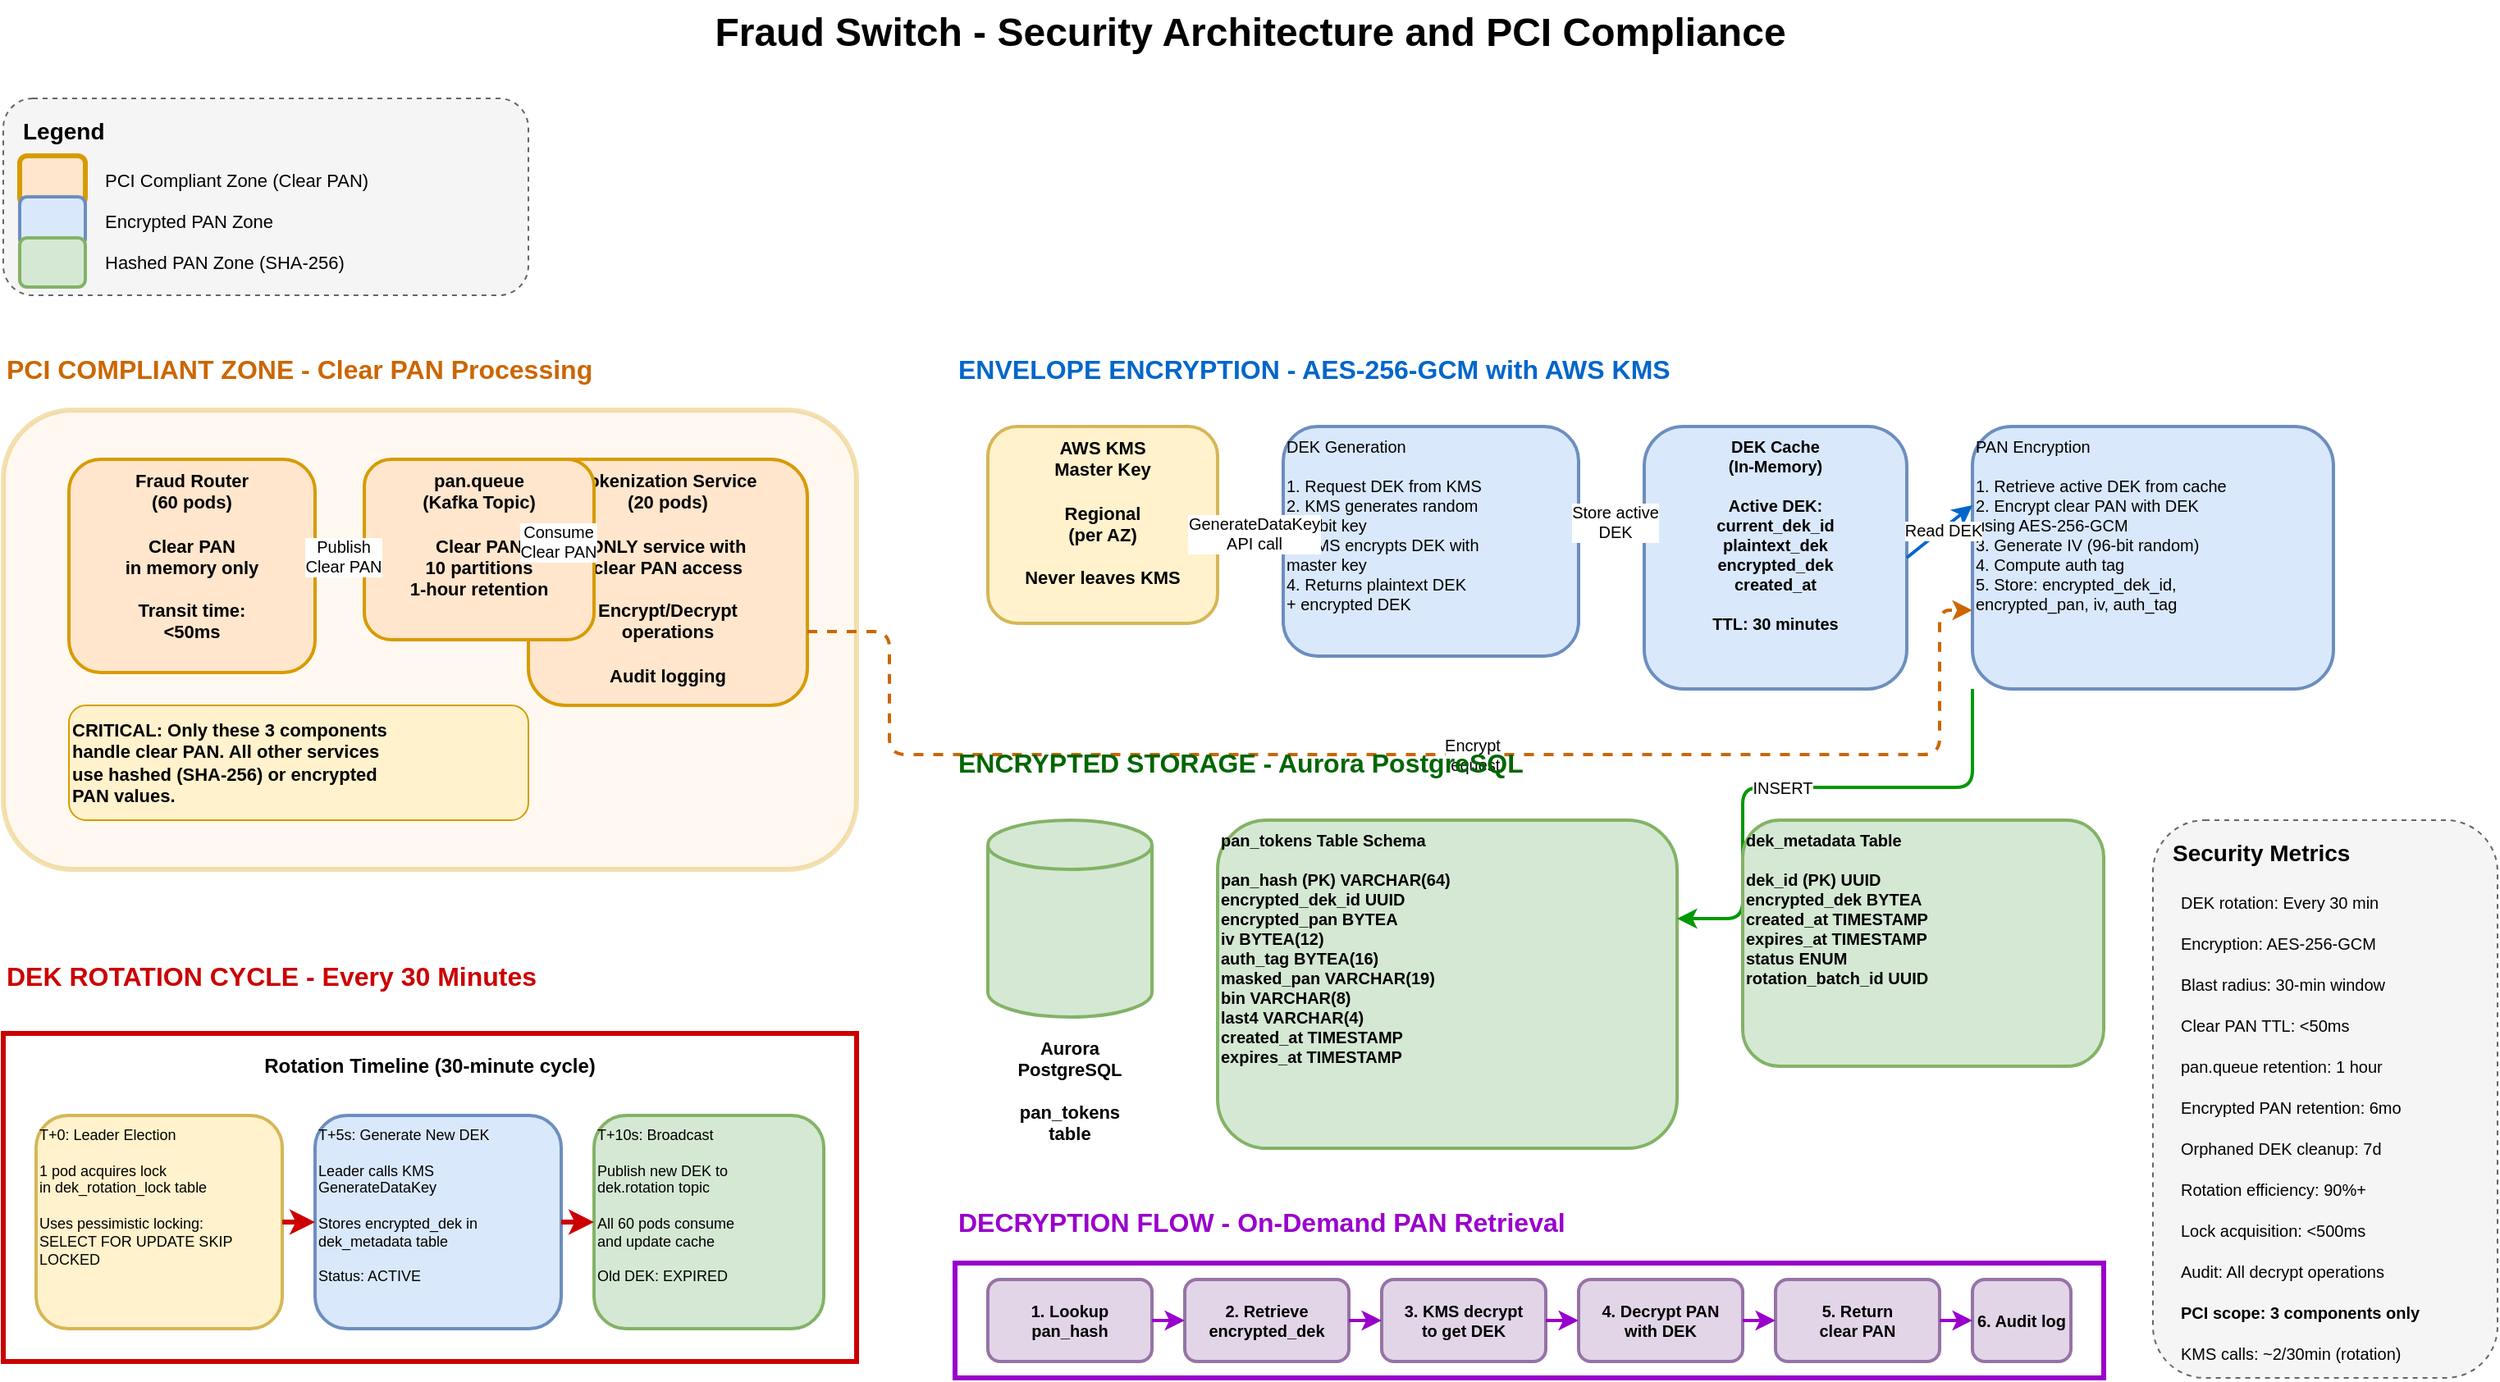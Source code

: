 <mxfile version="22.1.0" type="device">
  <diagram name="Security Architecture" id="security-architecture">
    <mxGraphModel dx="1600" dy="900" grid="1" gridSize="10" guides="1" tooltips="1" connect="1" arrows="1" fold="1" page="1" pageScale="1" pageWidth="1600" pageHeight="900" math="0" shadow="0">
      <root>
        <mxCell id="0" />
        <mxCell id="1" parent="0" />
        
        <mxCell id="title" value="Fraud Switch - Security Architecture and PCI Compliance" style="text;html=1;strokeColor=none;fillColor=none;align=center;verticalAlign=middle;whiteSpace=wrap;rounded=0;fontSize=24;fontStyle=1" vertex="1" parent="1">
          <mxGeometry x="400" y="20" width="800" height="40" as="geometry" />
        </mxCell>
        
        <mxCell id="legend-box" value="" style="rounded=1;whiteSpace=wrap;html=1;fillColor=#f5f5f5;strokeColor=#666666;dashed=1;" vertex="1" parent="1">
          <mxGeometry x="40" y="80" width="320" height="120" as="geometry" />
        </mxCell>
        <mxCell id="legend-title" value="Legend" style="text;html=1;strokeColor=none;fillColor=none;align=left;verticalAlign=middle;whiteSpace=wrap;rounded=0;fontSize=14;fontStyle=1" vertex="1" parent="1">
          <mxGeometry x="50" y="90" width="100" height="20" as="geometry" />
        </mxCell>
        <mxCell id="legend-pci" value="PCI Compliant Zone (Clear PAN)" style="text;html=1;strokeColor=none;fillColor=none;align=left;verticalAlign=middle;whiteSpace=wrap;rounded=0;fontSize=11;" vertex="1" parent="1">
          <mxGeometry x="100" y="120" width="220" height="20" as="geometry" />
        </mxCell>
        <mxCell id="legend-encrypted" value="Encrypted PAN Zone" style="text;html=1;strokeColor=none;fillColor=none;align=left;verticalAlign=middle;whiteSpace=wrap;rounded=0;fontSize=11;" vertex="1" parent="1">
          <mxGeometry x="100" y="145" width="180" height="20" as="geometry" />
        </mxCell>
        <mxCell id="legend-hashed" value="Hashed PAN Zone (SHA-256)" style="text;html=1;strokeColor=none;fillColor=none;align=left;verticalAlign=middle;whiteSpace=wrap;rounded=0;fontSize=11;" vertex="1" parent="1">
          <mxGeometry x="100" y="170" width="200" height="20" as="geometry" />
        </mxCell>
        <mxCell id="legend-pci-box" value="" style="rounded=1;whiteSpace=wrap;html=1;fillColor=#ffe6cc;strokeColor=#d79b00;strokeWidth=3;" vertex="1" parent="1">
          <mxGeometry x="50" y="115" width="40" height="30" as="geometry" />
        </mxCell>
        <mxCell id="legend-encrypted-box" value="" style="rounded=1;whiteSpace=wrap;html=1;fillColor=#dae8fc;strokeColor=#6c8ebf;strokeWidth=2;" vertex="1" parent="1">
          <mxGeometry x="50" y="140" width="40" height="30" as="geometry" />
        </mxCell>
        <mxCell id="legend-hashed-box" value="" style="rounded=1;whiteSpace=wrap;html=1;fillColor=#d5e8d4;strokeColor=#82b366;strokeWidth=2;" vertex="1" parent="1">
          <mxGeometry x="50" y="165" width="40" height="30" as="geometry" />
        </mxCell>

        <mxCell id="pci-boundary-label" value="PCI COMPLIANT ZONE - Clear PAN Processing" style="text;html=1;strokeColor=none;fillColor=none;align=left;verticalAlign=middle;whiteSpace=wrap;rounded=0;fontSize=16;fontStyle=1;fontColor=#CC6600;" vertex="1" parent="1">
          <mxGeometry x="40" y="230" width="500" height="30" as="geometry" />
        </mxCell>
        
        <mxCell id="pci-zone" value="" style="rounded=1;whiteSpace=wrap;html=1;fillColor=#ffe6cc;strokeColor=#d79b00;strokeWidth=3;opacity=30;" vertex="1" parent="1">
          <mxGeometry x="40" y="270" width="520" height="280" as="geometry" />
        </mxCell>
        
        <mxCell id="fraud-router-pci" value="Fraud Router&#xa;(60 pods)&#xa;&#xa;Clear PAN&#xa;in memory only&#xa;&#xa;Transit time:&#xa;&lt;50ms" style="rounded=1;whiteSpace=wrap;html=1;fillColor=#ffe6cc;strokeColor=#d79b00;verticalAlign=top;fontSize=11;fontStyle=1;strokeWidth=2;" vertex="1" parent="1">
          <mxGeometry x="80" y="300" width="150" height="130" as="geometry" />
        </mxCell>
        
        <mxCell id="tokenization-service" value="Tokenization Service&#xa;(20 pods)&#xa;&#xa;ONLY service with&#xa;clear PAN access&#xa;&#xa;Encrypt/Decrypt&#xa;operations&#xa;&#xa;Audit logging" style="rounded=1;whiteSpace=wrap;html=1;fillColor=#ffe6cc;strokeColor=#d79b00;verticalAlign=top;fontSize=11;fontStyle=1;strokeWidth=2;" vertex="1" parent="1">
          <mxGeometry x="360" y="300" width="170" height="150" as="geometry" />
        </mxCell>
        
        <mxCell id="pan-queue" value="pan.queue&#xa;(Kafka Topic)&#xa;&#xa;Clear PAN&#xa;10 partitions&#xa;1-hour retention" style="rounded=1;whiteSpace=wrap;html=1;fillColor=#ffe6cc;strokeColor=#d79b00;verticalAlign=top;fontSize=11;fontStyle=1;strokeWidth=2;" vertex="1" parent="1">
          <mxGeometry x="260" y="300" width="140" height="110" as="geometry" />
        </mxCell>
        
        <mxCell id="router-to-pan-queue" value="Publish&#xa;Clear PAN" style="endArrow=classic;html=1;exitX=1;exitY=0.5;exitDx=0;exitDy=0;entryX=0;entryY=0.5;entryDx=0;entryDy=0;strokeWidth=3;strokeColor=#CC6600;fontSize=10;" edge="1" parent="1" source="fraud-router-pci" target="pan-queue">
          <mxGeometry x="0.1" width="50" height="50" relative="1" as="geometry">
            <mxPoint x="300" y="400" as="sourcePoint" />
            <mxPoint x="350" y="350" as="targetPoint" />
            <mxPoint as="offset" />
          </mxGeometry>
        </mxCell>
        
        <mxCell id="pan-queue-to-tokenization" value="Consume&#xa;Clear PAN" style="endArrow=classic;html=1;exitX=1;exitY=0.5;exitDx=0;exitDy=0;entryX=0;entryY=0.3;entryDx=0;entryDy=0;strokeWidth=3;strokeColor=#CC6600;fontSize=10;" edge="1" parent="1" source="pan-queue" target="tokenization-service">
          <mxGeometry x="0.1" width="50" height="50" relative="1" as="geometry">
            <mxPoint x="400" y="400" as="sourcePoint" />
            <mxPoint x="450" y="350" as="targetPoint" />
            <mxPoint as="offset" />
          </mxGeometry>
        </mxCell>
        
        <mxCell id="pci-note" value="CRITICAL: Only these 3 components&#xa;handle clear PAN. All other services&#xa;use hashed (SHA-256) or encrypted&#xa;PAN values." style="text;html=1;strokeColor=#d79b00;fillColor=#fff2cc;align=left;verticalAlign=middle;whiteSpace=wrap;rounded=1;fontSize=11;fontStyle=1" vertex="1" parent="1">
          <mxGeometry x="80" y="450" width="280" height="70" as="geometry" />
        </mxCell>

        <mxCell id="encryption-label" value="ENVELOPE ENCRYPTION - AES-256-GCM with AWS KMS" style="text;html=1;strokeColor=none;fillColor=none;align=left;verticalAlign=middle;whiteSpace=wrap;rounded=0;fontSize=16;fontStyle=1;fontColor=#0066CC;" vertex="1" parent="1">
          <mxGeometry x="620" y="230" width="600" height="30" as="geometry" />
        </mxCell>
        
        <mxCell id="kms-master-key" value="AWS KMS&#xa;Master Key&#xa;&#xa;Regional&#xa;(per AZ)&#xa;&#xa;Never leaves KMS" style="rounded=1;whiteSpace=wrap;html=1;fillColor=#fff2cc;strokeColor=#d6b656;verticalAlign=top;fontSize=11;fontStyle=1;strokeWidth=2;" vertex="1" parent="1">
          <mxGeometry x="640" y="280" width="140" height="120" as="geometry" />
        </mxCell>
        
        <mxCell id="dek-generation" value="DEK Generation&#xa;&#xa;1. Request DEK from KMS&#xa;2. KMS generates random&#xa;   256-bit key&#xa;3. KMS encrypts DEK with&#xa;   master key&#xa;4. Returns plaintext DEK&#xa;   + encrypted DEK" style="rounded=1;whiteSpace=wrap;html=1;fillColor=#dae8fc;strokeColor=#6c8ebf;verticalAlign=top;fontSize=10;align=left;strokeWidth=2;" vertex="1" parent="1">
          <mxGeometry x="820" y="280" width="180" height="140" as="geometry" />
        </mxCell>
        
        <mxCell id="kms-to-dek" value="GenerateDataKey&#xa;API call" style="endArrow=classic;html=1;exitX=1;exitY=0.5;exitDx=0;exitDy=0;entryX=0;entryY=0.5;entryDx=0;entryDy=0;strokeWidth=2;strokeColor=#0066CC;fontSize=10;" edge="1" parent="1" source="kms-master-key" target="dek-generation">
          <mxGeometry x="0.1" width="50" height="50" relative="1" as="geometry">
            <mxPoint x="800" y="400" as="sourcePoint" />
            <mxPoint x="850" y="350" as="targetPoint" />
            <mxPoint as="offset" />
          </mxGeometry>
        </mxCell>
        
        <mxCell id="dek-cache" value="DEK Cache&#xa;(In-Memory)&#xa;&#xa;Active DEK:&#xa;current_dek_id&#xa;plaintext_dek&#xa;encrypted_dek&#xa;created_at&#xa;&#xa;TTL: 30 minutes" style="rounded=1;whiteSpace=wrap;html=1;fillColor=#dae8fc;strokeColor=#6c8ebf;verticalAlign=top;fontSize=10;fontStyle=1;strokeWidth=2;" vertex="1" parent="1">
          <mxGeometry x="1040" y="280" width="160" height="160" as="geometry" />
        </mxCell>
        
        <mxCell id="dek-gen-to-cache" value="Store active&#xa;DEK" style="endArrow=classic;html=1;exitX=1;exitY=0.5;exitDx=0;exitDy=0;entryX=0;entryY=0.3;entryDx=0;entryDy=0;strokeWidth=2;strokeColor=#0066CC;fontSize=10;" edge="1" parent="1" source="dek-generation" target="dek-cache">
          <mxGeometry x="0.1" width="50" height="50" relative="1" as="geometry">
            <mxPoint x="1000" y="400" as="sourcePoint" />
            <mxPoint x="1050" y="350" as="targetPoint" />
            <mxPoint as="offset" />
          </mxGeometry>
        </mxCell>
        
        <mxCell id="encryption-operation" value="PAN Encryption&#xa;&#xa;1. Retrieve active DEK from cache&#xa;2. Encrypt clear PAN with DEK&#xa;   using AES-256-GCM&#xa;3. Generate IV (96-bit random)&#xa;4. Compute auth tag&#xa;5. Store: encrypted_dek_id,&#xa;   encrypted_pan, iv, auth_tag" style="rounded=1;whiteSpace=wrap;html=1;fillColor=#dae8fc;strokeColor=#6c8ebf;verticalAlign=top;fontSize=10;align=left;strokeWidth=2;" vertex="1" parent="1">
          <mxGeometry x="1240" y="280" width="220" height="160" as="geometry" />
        </mxCell>
        
        <mxCell id="cache-to-encryption" value="Read DEK" style="endArrow=classic;html=1;exitX=1;exitY=0.5;exitDx=0;exitDy=0;entryX=0;entryY=0.3;entryDx=0;entryDy=0;strokeWidth=2;strokeColor=#0066CC;fontSize=10;" edge="1" parent="1" source="dek-cache" target="encryption-operation">
          <mxGeometry x="0.1" width="50" height="50" relative="1" as="geometry">
            <mxPoint x="1200" y="400" as="sourcePoint" />
            <mxPoint x="1250" y="350" as="targetPoint" />
            <mxPoint as="offset" />
          </mxGeometry>
        </mxCell>
        
        <mxCell id="tokenization-to-encryption" value="Encrypt&#xa;request" style="endArrow=classic;html=1;exitX=1;exitY=0.7;exitDx=0;exitDy=0;entryX=0;entryY=0.7;entryDx=0;entryDy=0;strokeWidth=2;strokeColor=#CC6600;fontSize=10;dashed=1;edgeStyle=orthogonalEdgeStyle;" edge="1" parent="1" source="tokenization-service" target="encryption-operation">
          <mxGeometry x="0.1" width="50" height="50" relative="1" as="geometry">
            <mxPoint x="600" y="450" as="sourcePoint" />
            <mxPoint x="650" y="400" as="targetPoint" />
            <mxPoint as="offset" />
            <Array as="points">
              <mxPoint x="580" y="405" />
              <mxPoint x="580" y="480" />
              <mxPoint x="1220" y="480" />
              <mxPoint x="1220" y="392" />
            </Array>
          </mxGeometry>
        </mxCell>

        <mxCell id="storage-label" value="ENCRYPTED STORAGE - Aurora PostgreSQL" style="text;html=1;strokeColor=none;fillColor=none;align=left;verticalAlign=middle;whiteSpace=wrap;rounded=0;fontSize=16;fontStyle=1;fontColor=#006600;" vertex="1" parent="1">
          <mxGeometry x="620" y="470" width="500" height="30" as="geometry" />
        </mxCell>
        
        <mxCell id="aurora-db" value="" style="shape=cylinder3;whiteSpace=wrap;html=1;boundedLbl=1;backgroundOutline=1;size=15;fillColor=#d5e8d4;strokeColor=#82b366;strokeWidth=2;" vertex="1" parent="1">
          <mxGeometry x="640" y="520" width="100" height="120" as="geometry" />
        </mxCell>
        <mxCell id="aurora-label" value="Aurora&#xa;PostgreSQL&#xa;&#xa;pan_tokens&#xa;table" style="text;html=1;strokeColor=none;fillColor=none;align=center;verticalAlign=middle;whiteSpace=wrap;rounded=0;fontSize=11;fontStyle=1" vertex="1" parent="1">
          <mxGeometry x="640" y="645" width="100" height="80" as="geometry" />
        </mxCell>
        
        <mxCell id="pan-tokens-table" value="pan_tokens Table Schema&#xa;&#xa;pan_hash (PK)         VARCHAR(64)&#xa;encrypted_dek_id      UUID&#xa;encrypted_pan         BYTEA&#xa;iv                    BYTEA(12)&#xa;auth_tag              BYTEA(16)&#xa;masked_pan            VARCHAR(19)&#xa;bin                   VARCHAR(8)&#xa;last4                 VARCHAR(4)&#xa;created_at            TIMESTAMP&#xa;expires_at            TIMESTAMP" style="rounded=1;whiteSpace=wrap;html=1;fillColor=#d5e8d4;strokeColor=#82b366;verticalAlign=top;fontSize=10;align=left;fontStyle=1;strokeWidth=2;" vertex="1" parent="1">
          <mxGeometry x="780" y="520" width="280" height="200" as="geometry" />
        </mxCell>
        
        <mxCell id="encryption-to-aurora" value="INSERT" style="endArrow=classic;html=1;exitX=0;exitY=1;exitDx=0;exitDy=0;entryX=1;entryY=0.3;entryDx=0;entryDy=0;strokeWidth=2;strokeColor=#009900;fontSize=10;edgeStyle=orthogonalEdgeStyle;" edge="1" parent="1" source="encryption-operation" target="pan-tokens-table">
          <mxGeometry x="0.1" width="50" height="50" relative="1" as="geometry">
            <mxPoint x="1100" y="600" as="sourcePoint" />
            <mxPoint x="1150" y="550" as="targetPoint" />
            <mxPoint as="offset" />
            <Array as="points">
              <mxPoint x="1240" y="500" />
              <mxPoint x="1100" y="500" />
              <mxPoint x="1100" y="580" />
            </Array>
          </mxGeometry>
        </mxCell>
        
        <mxCell id="dek-metadata-table" value="dek_metadata Table&#xa;&#xa;dek_id (PK)          UUID&#xa;encrypted_dek        BYTEA&#xa;created_at           TIMESTAMP&#xa;expires_at           TIMESTAMP&#xa;status               ENUM&#xa;rotation_batch_id    UUID" style="rounded=1;whiteSpace=wrap;html=1;fillColor=#d5e8d4;strokeColor=#82b366;verticalAlign=top;fontSize=10;align=left;fontStyle=1;strokeWidth=2;" vertex="1" parent="1">
          <mxGeometry x="1100" y="520" width="220" height="150" as="geometry" />
        </mxCell>

        <mxCell id="rotation-label" value="DEK ROTATION CYCLE - Every 30 Minutes" style="text;html=1;strokeColor=none;fillColor=none;align=left;verticalAlign=middle;whiteSpace=wrap;rounded=0;fontSize=16;fontStyle=1;fontColor=#CC0000;" vertex="1" parent="1">
          <mxGeometry x="40" y="600" width="500" height="30" as="geometry" />
        </mxCell>
        
        <mxCell id="rotation-timeline" value="" style="rounded=0;whiteSpace=wrap;html=1;fillColor=none;strokeColor=#CC0000;strokeWidth=3;" vertex="1" parent="1">
          <mxGeometry x="40" y="650" width="520" height="200" as="geometry" />
        </mxCell>
        
        <mxCell id="rotation-timeline-label" value="Rotation Timeline (30-minute cycle)" style="text;html=1;strokeColor=none;fillColor=none;align=center;verticalAlign=middle;whiteSpace=wrap;rounded=0;fontSize=12;fontStyle=1" vertex="1" parent="1">
          <mxGeometry x="180" y="660" width="240" height="20" as="geometry" />
        </mxCell>
        
        <mxCell id="rotation-step1" value="T+0: Leader Election&#xa;&#xa;1 pod acquires lock&#xa;in dek_rotation_lock table&#xa;&#xa;Uses pessimistic locking:&#xa;SELECT FOR UPDATE SKIP LOCKED" style="rounded=1;whiteSpace=wrap;html=1;fillColor=#fff2cc;strokeColor=#d6b656;verticalAlign=top;fontSize=9;align=left;strokeWidth=2;" vertex="1" parent="1">
          <mxGeometry x="60" y="700" width="150" height="130" as="geometry" />
        </mxCell>
        
        <mxCell id="rotation-step2" value="T+5s: Generate New DEK&#xa;&#xa;Leader calls KMS&#xa;GenerateDataKey&#xa;&#xa;Stores encrypted_dek in&#xa;dek_metadata table&#xa;&#xa;Status: ACTIVE" style="rounded=1;whiteSpace=wrap;html=1;fillColor=#dae8fc;strokeColor=#6c8ebf;verticalAlign=top;fontSize=9;align=left;strokeWidth=2;" vertex="1" parent="1">
          <mxGeometry x="230" y="700" width="150" height="130" as="geometry" />
        </mxCell>
        
        <mxCell id="rotation-step3" value="T+10s: Broadcast&#xa;&#xa;Publish new DEK to&#xa;dek.rotation topic&#xa;&#xa;All 60 pods consume&#xa;and update cache&#xa;&#xa;Old DEK: EXPIRED" style="rounded=1;whiteSpace=wrap;html=1;fillColor=#d5e8d4;strokeColor=#82b366;verticalAlign=top;fontSize=9;align=left;strokeWidth=2;" vertex="1" parent="1">
          <mxGeometry x="400" y="700" width="140" height="130" as="geometry" />
        </mxCell>
        
        <mxCell id="rotation-arrow1" value="" style="endArrow=classic;html=1;exitX=1;exitY=0.5;exitDx=0;exitDy=0;entryX=0;entryY=0.5;entryDx=0;entryDy=0;strokeWidth=3;strokeColor=#CC0000;" edge="1" parent="1" source="rotation-step1" target="rotation-step2">
          <mxGeometry width="50" height="50" relative="1" as="geometry">
            <mxPoint x="300" y="780" as="sourcePoint" />
            <mxPoint x="350" y="730" as="targetPoint" />
          </mxGeometry>
        </mxCell>
        
        <mxCell id="rotation-arrow2" value="" style="endArrow=classic;html=1;exitX=1;exitY=0.5;exitDx=0;exitDy=0;entryX=0;entryY=0.5;entryDx=0;entryDy=0;strokeWidth=3;strokeColor=#CC0000;" edge="1" parent="1" source="rotation-step2" target="rotation-step3">
          <mxGeometry width="50" height="50" relative="1" as="geometry">
            <mxPoint x="400" y="780" as="sourcePoint" />
            <mxPoint x="450" y="730" as="targetPoint" />
          </mxGeometry>
        </mxCell>

        <mxCell id="decryption-label" value="DECRYPTION FLOW - On-Demand PAN Retrieval" style="text;html=1;strokeColor=none;fillColor=none;align=left;verticalAlign=middle;whiteSpace=wrap;rounded=0;fontSize=16;fontStyle=1;fontColor=#9900CC;" vertex="1" parent="1">
          <mxGeometry x="620" y="750" width="500" height="30" as="geometry" />
        </mxCell>
        
        <mxCell id="decryption-flow" value="" style="rounded=0;whiteSpace=wrap;html=1;fillColor=none;strokeColor=#9900CC;strokeWidth=3;" vertex="1" parent="1">
          <mxGeometry x="620" y="790" width="700" height="70" as="geometry" />
        </mxCell>
        
        <mxCell id="decrypt-step1" value="1. Lookup&#xa;pan_hash" style="rounded=1;whiteSpace=wrap;html=1;fillColor=#e1d5e7;strokeColor=#9673a6;verticalAlign=middle;fontSize=10;fontStyle=1;strokeWidth=2;" vertex="1" parent="1">
          <mxGeometry x="640" y="800" width="100" height="50" as="geometry" />
        </mxCell>
        
        <mxCell id="decrypt-step2" value="2. Retrieve&#xa;encrypted_dek" style="rounded=1;whiteSpace=wrap;html=1;fillColor=#e1d5e7;strokeColor=#9673a6;verticalAlign=middle;fontSize=10;fontStyle=1;strokeWidth=2;" vertex="1" parent="1">
          <mxGeometry x="760" y="800" width="100" height="50" as="geometry" />
        </mxCell>
        
        <mxCell id="decrypt-step3" value="3. KMS decrypt&#xa;to get DEK" style="rounded=1;whiteSpace=wrap;html=1;fillColor=#e1d5e7;strokeColor=#9673a6;verticalAlign=middle;fontSize=10;fontStyle=1;strokeWidth=2;" vertex="1" parent="1">
          <mxGeometry x="880" y="800" width="100" height="50" as="geometry" />
        </mxCell>
        
        <mxCell id="decrypt-step4" value="4. Decrypt PAN&#xa;with DEK" style="rounded=1;whiteSpace=wrap;html=1;fillColor=#e1d5e7;strokeColor=#9673a6;verticalAlign=middle;fontSize=10;fontStyle=1;strokeWidth=2;" vertex="1" parent="1">
          <mxGeometry x="1000" y="800" width="100" height="50" as="geometry" />
        </mxCell>
        
        <mxCell id="decrypt-step5" value="5. Return&#xa;clear PAN" style="rounded=1;whiteSpace=wrap;html=1;fillColor=#e1d5e7;strokeColor=#9673a6;verticalAlign=middle;fontSize=10;fontStyle=1;strokeWidth=2;" vertex="1" parent="1">
          <mxGeometry x="1120" y="800" width="100" height="50" as="geometry" />
        </mxCell>
        
        <mxCell id="decrypt-step6" value="6. Audit log" style="rounded=1;whiteSpace=wrap;html=1;fillColor=#e1d5e7;strokeColor=#9673a6;verticalAlign=middle;fontSize=10;fontStyle=1;strokeWidth=2;" vertex="1" parent="1">
          <mxGeometry x="1240" y="800" width="60" height="50" as="geometry" />
        </mxCell>
        
        <mxCell id="decrypt-arrow1" value="" style="endArrow=classic;html=1;exitX=1;exitY=0.5;exitDx=0;exitDy=0;entryX=0;entryY=0.5;entryDx=0;entryDy=0;strokeWidth=2;strokeColor=#9900CC;" edge="1" parent="1" source="decrypt-step1" target="decrypt-step2">
          <mxGeometry width="50" height="50" relative="1" as="geometry">
            <mxPoint x="800" y="850" as="sourcePoint" />
            <mxPoint x="850" y="800" as="targetPoint" />
          </mxGeometry>
        </mxCell>
        
        <mxCell id="decrypt-arrow2" value="" style="endArrow=classic;html=1;exitX=1;exitY=0.5;exitDx=0;exitDy=0;entryX=0;entryY=0.5;entryDx=0;entryDy=0;strokeWidth=2;strokeColor=#9900CC;" edge="1" parent="1" source="decrypt-step2" target="decrypt-step3">
          <mxGeometry width="50" height="50" relative="1" as="geometry">
            <mxPoint x="900" y="850" as="sourcePoint" />
            <mxPoint x="950" y="800" as="targetPoint" />
          </mxGeometry>
        </mxCell>
        
        <mxCell id="decrypt-arrow3" value="" style="endArrow=classic;html=1;exitX=1;exitY=0.5;exitDx=0;exitDy=0;entryX=0;entryY=0.5;entryDx=0;entryDy=0;strokeWidth=2;strokeColor=#9900CC;" edge="1" parent="1" source="decrypt-step3" target="decrypt-step4">
          <mxGeometry width="50" height="50" relative="1" as="geometry">
            <mxPoint x="1000" y="850" as="sourcePoint" />
            <mxPoint x="1050" y="800" as="targetPoint" />
          </mxGeometry>
        </mxCell>
        
        <mxCell id="decrypt-arrow4" value="" style="endArrow=classic;html=1;exitX=1;exitY=0.5;exitDx=0;exitDy=0;entryX=0;entryY=0.5;entryDx=0;entryDy=0;strokeWidth=2;strokeColor=#9900CC;" edge="1" parent="1" source="decrypt-step4" target="decrypt-step5">
          <mxGeometry width="50" height="50" relative="1" as="geometry">
            <mxPoint x="1100" y="850" as="sourcePoint" />
            <mxPoint x="1150" y="800" as="targetPoint" />
          </mxGeometry>
        </mxCell>
        
        <mxCell id="decrypt-arrow5" value="" style="endArrow=classic;html=1;exitX=1;exitY=0.5;exitDx=0;exitDy=0;entryX=0;entryY=0.5;entryDx=0;entryDy=0;strokeWidth=2;strokeColor=#9900CC;" edge="1" parent="1" source="decrypt-step5" target="decrypt-step6">
          <mxGeometry width="50" height="50" relative="1" as="geometry">
            <mxPoint x="1200" y="850" as="sourcePoint" />
            <mxPoint x="1250" y="800" as="targetPoint" />
          </mxGeometry>
        </mxCell>

        <mxCell id="metrics-box" value="" style="rounded=1;whiteSpace=wrap;html=1;fillColor=#f5f5f5;strokeColor=#666666;dashed=1;" vertex="1" parent="1">
          <mxGeometry x="1350" y="520" width="210" height="340" as="geometry" />
        </mxCell>
        <mxCell id="metrics-title" value="Security Metrics" style="text;html=1;strokeColor=none;fillColor=none;align=left;verticalAlign=middle;whiteSpace=wrap;rounded=0;fontSize=14;fontStyle=1" vertex="1" parent="1">
          <mxGeometry x="1360" y="530" width="180" height="20" as="geometry" />
        </mxCell>
        <mxCell id="sec-metric-1" value="DEK rotation: Every 30 min" style="text;html=1;strokeColor=none;fillColor=none;align=left;verticalAlign=middle;whiteSpace=wrap;rounded=0;fontSize=10;" vertex="1" parent="1">
          <mxGeometry x="1365" y="560" width="180" height="20" as="geometry" />
        </mxCell>
        <mxCell id="sec-metric-2" value="Encryption: AES-256-GCM" style="text;html=1;strokeColor=none;fillColor=none;align=left;verticalAlign=middle;whiteSpace=wrap;rounded=0;fontSize=10;" vertex="1" parent="1">
          <mxGeometry x="1365" y="585" width="180" height="20" as="geometry" />
        </mxCell>
        <mxCell id="sec-metric-3" value="Blast radius: 30-min window" style="text;html=1;strokeColor=none;fillColor=none;align=left;verticalAlign=middle;whiteSpace=wrap;rounded=0;fontSize=10;" vertex="1" parent="1">
          <mxGeometry x="1365" y="610" width="180" height="20" as="geometry" />
        </mxCell>
        <mxCell id="sec-metric-4" value="Clear PAN TTL: &lt;50ms" style="text;html=1;strokeColor=none;fillColor=none;align=left;verticalAlign=middle;whiteSpace=wrap;rounded=0;fontSize=10;" vertex="1" parent="1">
          <mxGeometry x="1365" y="635" width="180" height="20" as="geometry" />
        </mxCell>
        <mxCell id="sec-metric-5" value="pan.queue retention: 1 hour" style="text;html=1;strokeColor=none;fillColor=none;align=left;verticalAlign=middle;whiteSpace=wrap;rounded=0;fontSize=10;" vertex="1" parent="1">
          <mxGeometry x="1365" y="660" width="180" height="20" as="geometry" />
        </mxCell>
        <mxCell id="sec-metric-6" value="Encrypted PAN retention: 6mo" style="text;html=1;strokeColor=none;fillColor=none;align=left;verticalAlign=middle;whiteSpace=wrap;rounded=0;fontSize=10;" vertex="1" parent="1">
          <mxGeometry x="1365" y="685" width="180" height="20" as="geometry" />
        </mxCell>
        <mxCell id="sec-metric-7" value="Orphaned DEK cleanup: 7d" style="text;html=1;strokeColor=none;fillColor=none;align=left;verticalAlign=middle;whiteSpace=wrap;rounded=0;fontSize=10;" vertex="1" parent="1">
          <mxGeometry x="1365" y="710" width="180" height="20" as="geometry" />
        </mxCell>
        <mxCell id="sec-metric-8" value="Rotation efficiency: 90%+" style="text;html=1;strokeColor=none;fillColor=none;align=left;verticalAlign=middle;whiteSpace=wrap;rounded=0;fontSize=10;" vertex="1" parent="1">
          <mxGeometry x="1365" y="735" width="180" height="20" as="geometry" />
        </mxCell>
        <mxCell id="sec-metric-9" value="Lock acquisition: &lt;500ms" style="text;html=1;strokeColor=none;fillColor=none;align=left;verticalAlign=middle;whiteSpace=wrap;rounded=0;fontSize=10;" vertex="1" parent="1">
          <mxGeometry x="1365" y="760" width="180" height="20" as="geometry" />
        </mxCell>
        <mxCell id="sec-metric-10" value="Audit: All decrypt operations" style="text;html=1;strokeColor=none;fillColor=none;align=left;verticalAlign=middle;whiteSpace=wrap;rounded=0;fontSize=10;" vertex="1" parent="1">
          <mxGeometry x="1365" y="785" width="180" height="20" as="geometry" />
        </mxCell>
        <mxCell id="sec-metric-11" value="PCI scope: 3 components only" style="text;html=1;strokeColor=none;fillColor=none;align=left;verticalAlign=middle;whiteSpace=wrap;rounded=0;fontSize=10;fontStyle=1" vertex="1" parent="1">
          <mxGeometry x="1365" y="810" width="180" height="20" as="geometry" />
        </mxCell>
        <mxCell id="sec-metric-12" value="KMS calls: ~2/30min (rotation)" style="text;html=1;strokeColor=none;fillColor=none;align=left;verticalAlign=middle;whiteSpace=wrap;rounded=0;fontSize=10;" vertex="1" parent="1">
          <mxGeometry x="1365" y="835" width="180" height="20" as="geometry" />
        </mxCell>

      </root>
    </mxGraphModel>
  </diagram>
</mxfile>
